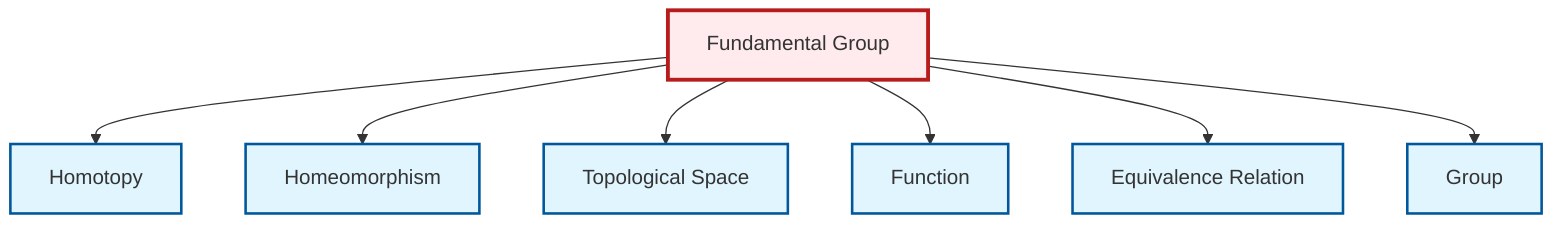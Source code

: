 graph TD
    classDef definition fill:#e1f5fe,stroke:#01579b,stroke-width:2px
    classDef theorem fill:#f3e5f5,stroke:#4a148c,stroke-width:2px
    classDef axiom fill:#fff3e0,stroke:#e65100,stroke-width:2px
    classDef example fill:#e8f5e9,stroke:#1b5e20,stroke-width:2px
    classDef current fill:#ffebee,stroke:#b71c1c,stroke-width:3px
    def-fundamental-group["Fundamental Group"]:::definition
    def-group["Group"]:::definition
    def-topological-space["Topological Space"]:::definition
    def-function["Function"]:::definition
    def-equivalence-relation["Equivalence Relation"]:::definition
    def-homotopy["Homotopy"]:::definition
    def-homeomorphism["Homeomorphism"]:::definition
    def-fundamental-group --> def-homotopy
    def-fundamental-group --> def-homeomorphism
    def-fundamental-group --> def-topological-space
    def-fundamental-group --> def-function
    def-fundamental-group --> def-equivalence-relation
    def-fundamental-group --> def-group
    class def-fundamental-group current